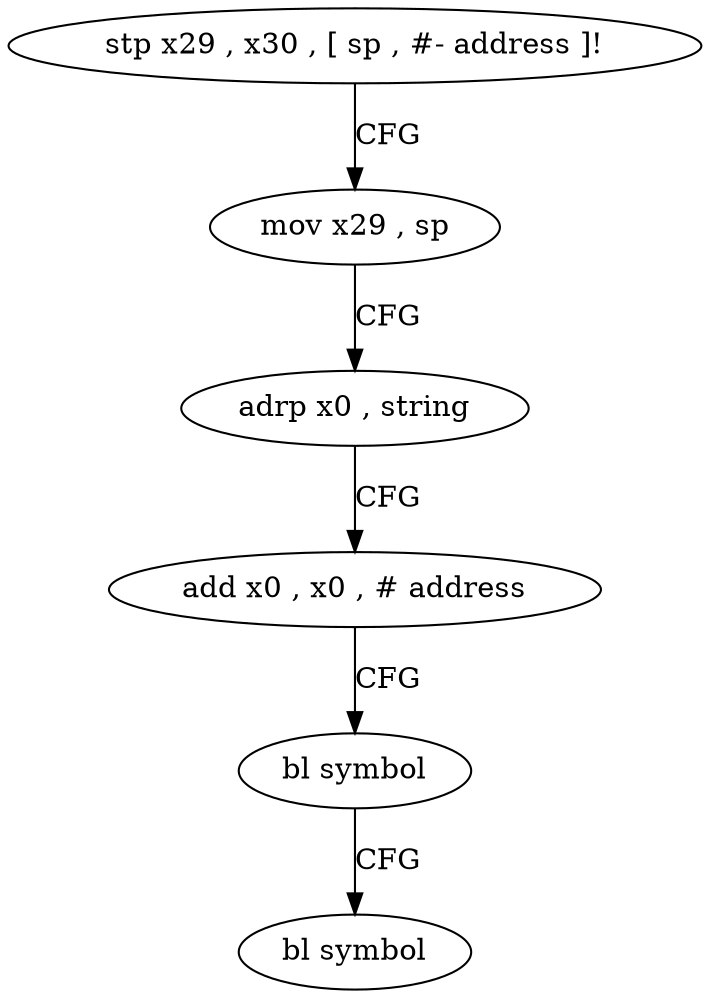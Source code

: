 digraph "func" {
"4213672" [label = "stp x29 , x30 , [ sp , #- address ]!" ]
"4213676" [label = "mov x29 , sp" ]
"4213680" [label = "adrp x0 , string" ]
"4213684" [label = "add x0 , x0 , # address" ]
"4213688" [label = "bl symbol" ]
"4213692" [label = "bl symbol" ]
"4213672" -> "4213676" [ label = "CFG" ]
"4213676" -> "4213680" [ label = "CFG" ]
"4213680" -> "4213684" [ label = "CFG" ]
"4213684" -> "4213688" [ label = "CFG" ]
"4213688" -> "4213692" [ label = "CFG" ]
}
